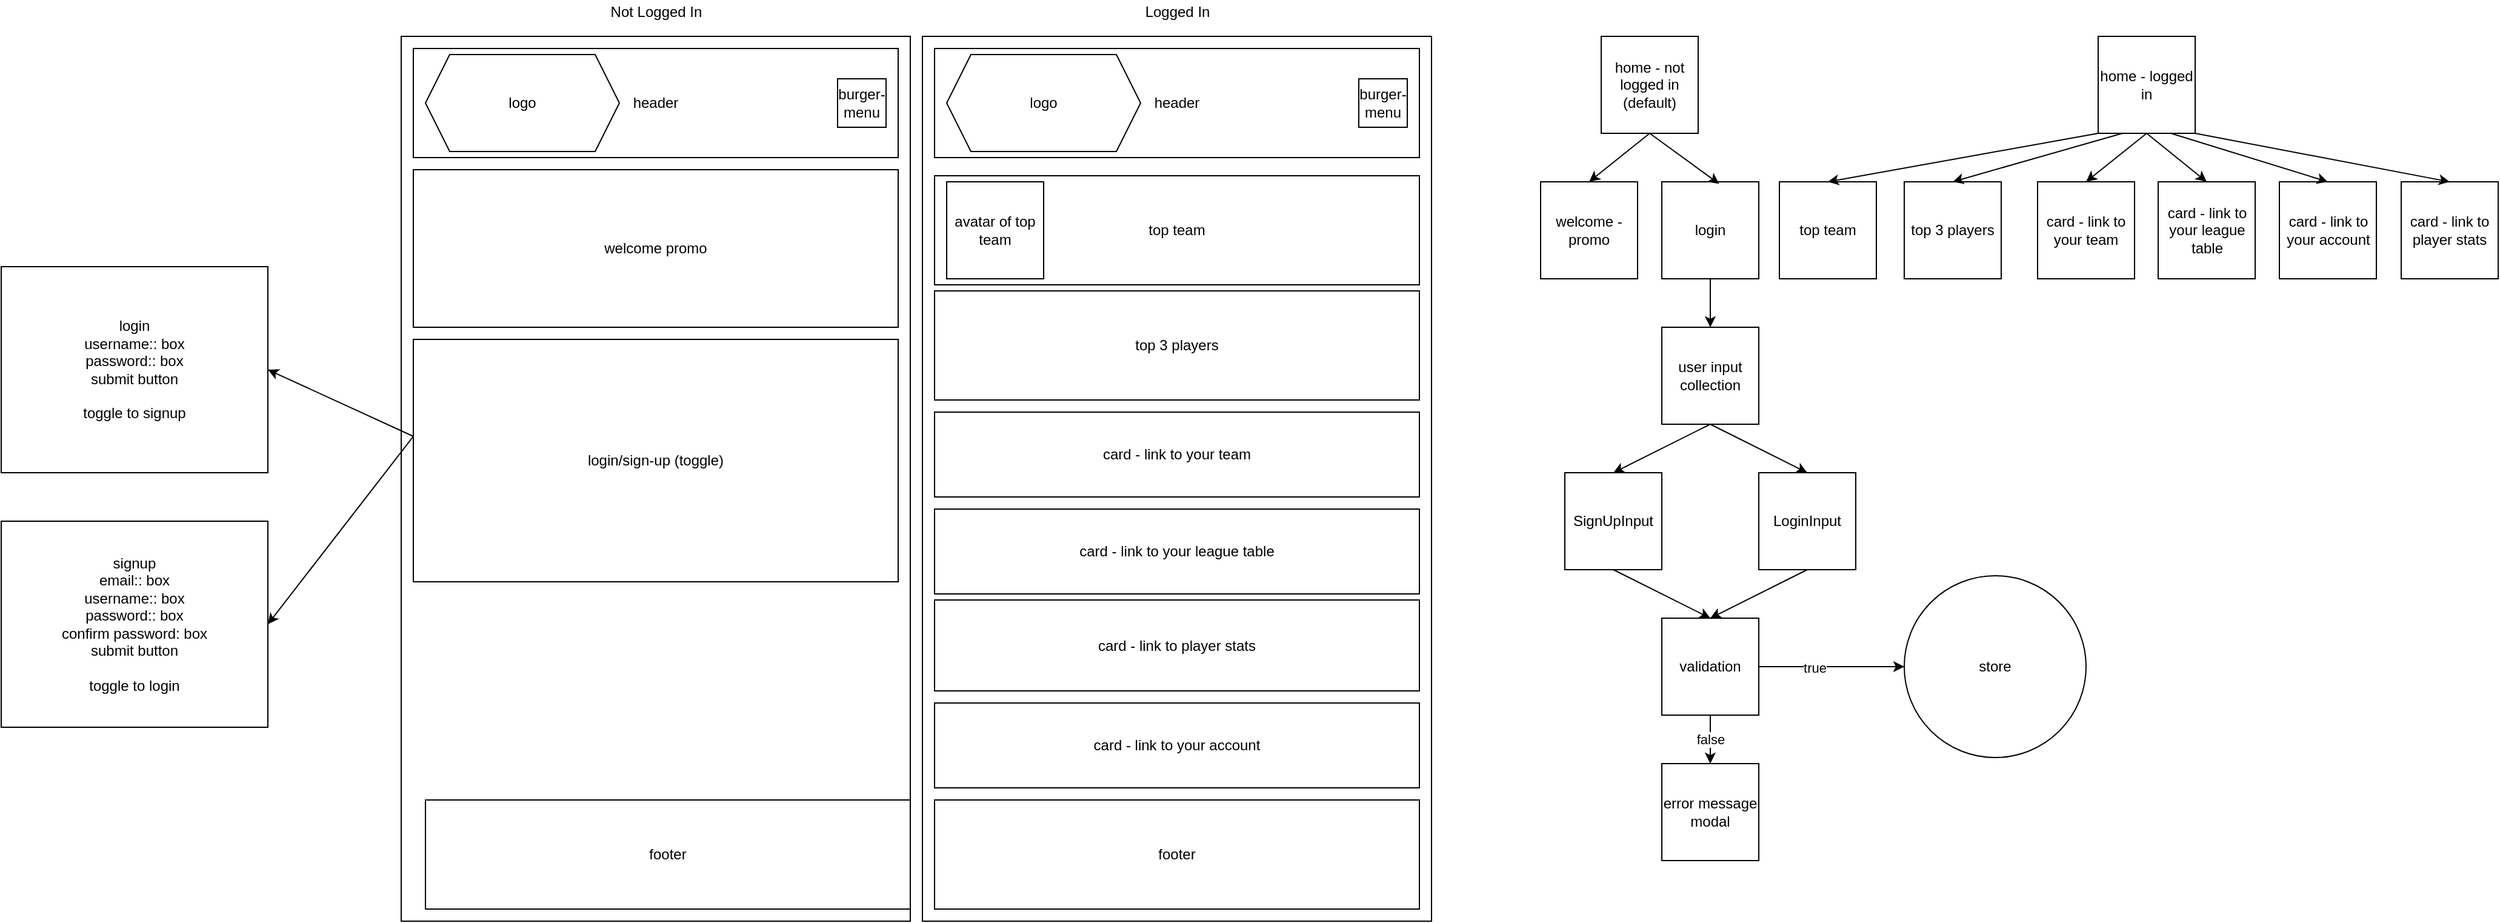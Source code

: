 <mxfile>
    <diagram id="jX3kMeyqtvY-UjJFtGhN" name="Page-1">
        <mxGraphModel dx="1911" dy="632" grid="1" gridSize="10" guides="1" tooltips="1" connect="1" arrows="1" fold="1" page="1" pageScale="1" pageWidth="827" pageHeight="1169" math="0" shadow="0">
            <root>
                <mxCell id="0"/>
                <mxCell id="1" parent="0"/>
                <mxCell id="nRrU-Y4u1_BNgOmt64Ok-1" value="" style="rounded=0;whiteSpace=wrap;html=1;" parent="1" vertex="1">
                    <mxGeometry x="120" y="80" width="420" height="730" as="geometry"/>
                </mxCell>
                <mxCell id="nRrU-Y4u1_BNgOmt64Ok-2" value="header" style="rounded=0;whiteSpace=wrap;html=1;" parent="1" vertex="1">
                    <mxGeometry x="130" y="90" width="400" height="90" as="geometry"/>
                </mxCell>
                <mxCell id="nRrU-Y4u1_BNgOmt64Ok-3" value="footer" style="rounded=0;whiteSpace=wrap;html=1;" parent="1" vertex="1">
                    <mxGeometry x="130" y="710" width="400" height="90" as="geometry"/>
                </mxCell>
                <mxCell id="nRrU-Y4u1_BNgOmt64Ok-5" value="burger-menu" style="whiteSpace=wrap;html=1;aspect=fixed;" parent="1" vertex="1">
                    <mxGeometry x="480" y="115" width="40" height="40" as="geometry"/>
                </mxCell>
                <mxCell id="nRrU-Y4u1_BNgOmt64Ok-6" value="logo" style="shape=hexagon;perimeter=hexagonPerimeter2;whiteSpace=wrap;html=1;fixedSize=1;" parent="1" vertex="1">
                    <mxGeometry x="140" y="95" width="160" height="80" as="geometry"/>
                </mxCell>
                <mxCell id="nRrU-Y4u1_BNgOmt64Ok-8" value="top team" style="rounded=0;whiteSpace=wrap;html=1;" parent="1" vertex="1">
                    <mxGeometry x="130" y="195" width="400" height="90" as="geometry"/>
                </mxCell>
                <mxCell id="nRrU-Y4u1_BNgOmt64Ok-10" value="home - not logged in (default)" style="whiteSpace=wrap;html=1;aspect=fixed;" parent="1" vertex="1">
                    <mxGeometry x="680" y="80" width="80" height="80" as="geometry"/>
                </mxCell>
                <mxCell id="nRrU-Y4u1_BNgOmt64Ok-11" value="welcome - promo" style="whiteSpace=wrap;html=1;aspect=fixed;" parent="1" vertex="1">
                    <mxGeometry x="630" y="200" width="80" height="80" as="geometry"/>
                </mxCell>
                <mxCell id="nRrU-Y4u1_BNgOmt64Ok-12" value="login" style="whiteSpace=wrap;html=1;aspect=fixed;" parent="1" vertex="1">
                    <mxGeometry x="730" y="200" width="80" height="80" as="geometry"/>
                </mxCell>
                <mxCell id="nRrU-Y4u1_BNgOmt64Ok-13" value="top 3 players" style="whiteSpace=wrap;html=1;aspect=fixed;" parent="1" vertex="1">
                    <mxGeometry x="930" y="200" width="80" height="80" as="geometry"/>
                </mxCell>
                <mxCell id="nRrU-Y4u1_BNgOmt64Ok-20" value="" style="endArrow=classic;html=1;rounded=0;entryX=0.5;entryY=0;entryDx=0;entryDy=0;exitX=0.5;exitY=1;exitDx=0;exitDy=0;" parent="1" source="nRrU-Y4u1_BNgOmt64Ok-12" target="nRrU-Y4u1_BNgOmt64Ok-23" edge="1">
                    <mxGeometry width="50" height="50" relative="1" as="geometry">
                        <mxPoint x="840" y="280" as="sourcePoint"/>
                        <mxPoint x="880" y="320" as="targetPoint"/>
                    </mxGeometry>
                </mxCell>
                <mxCell id="nRrU-Y4u1_BNgOmt64Ok-23" value="user input collection" style="whiteSpace=wrap;html=1;aspect=fixed;" parent="1" vertex="1">
                    <mxGeometry x="730" y="320" width="80" height="80" as="geometry"/>
                </mxCell>
                <mxCell id="2" value="" style="endArrow=classic;html=1;" parent="1" edge="1">
                    <mxGeometry width="50" height="50" relative="1" as="geometry">
                        <mxPoint x="770" y="400" as="sourcePoint"/>
                        <mxPoint x="690" y="440" as="targetPoint"/>
                    </mxGeometry>
                </mxCell>
                <mxCell id="3" value="" style="endArrow=classic;html=1;" parent="1" edge="1">
                    <mxGeometry width="50" height="50" relative="1" as="geometry">
                        <mxPoint x="770" y="400" as="sourcePoint"/>
                        <mxPoint x="850" y="440" as="targetPoint"/>
                    </mxGeometry>
                </mxCell>
                <mxCell id="4" value="LoginInput" style="whiteSpace=wrap;html=1;aspect=fixed;" parent="1" vertex="1">
                    <mxGeometry x="810" y="440" width="80" height="80" as="geometry"/>
                </mxCell>
                <mxCell id="5" value="SignUpInput" style="whiteSpace=wrap;html=1;aspect=fixed;" parent="1" vertex="1">
                    <mxGeometry x="650" y="440" width="80" height="80" as="geometry"/>
                </mxCell>
                <mxCell id="7" value="store" style="ellipse;whiteSpace=wrap;html=1;aspect=fixed;" parent="1" vertex="1">
                    <mxGeometry x="930" y="525" width="150" height="150" as="geometry"/>
                </mxCell>
                <mxCell id="10" value="validation" style="whiteSpace=wrap;html=1;aspect=fixed;" parent="1" vertex="1">
                    <mxGeometry x="730" y="560" width="80" height="80" as="geometry"/>
                </mxCell>
                <mxCell id="14" value="" style="endArrow=classic;html=1;exitX=0.5;exitY=1;exitDx=0;exitDy=0;entryX=0.5;entryY=0;entryDx=0;entryDy=0;" parent="1" source="4" target="10" edge="1">
                    <mxGeometry width="50" height="50" relative="1" as="geometry">
                        <mxPoint x="910" y="520" as="sourcePoint"/>
                        <mxPoint x="850" y="560" as="targetPoint"/>
                    </mxGeometry>
                </mxCell>
                <mxCell id="15" value="" style="endArrow=classic;html=1;exitX=0.5;exitY=1;exitDx=0;exitDy=0;entryX=0.5;entryY=0;entryDx=0;entryDy=0;" parent="1" source="5" target="10" edge="1">
                    <mxGeometry width="50" height="50" relative="1" as="geometry">
                        <mxPoint x="910" y="520" as="sourcePoint"/>
                        <mxPoint x="960" y="470" as="targetPoint"/>
                    </mxGeometry>
                </mxCell>
                <mxCell id="16" value="" style="endArrow=classic;html=1;exitX=1;exitY=0.5;exitDx=0;exitDy=0;entryX=0;entryY=0.5;entryDx=0;entryDy=0;" parent="1" source="10" target="7" edge="1">
                    <mxGeometry width="50" height="50" relative="1" as="geometry">
                        <mxPoint x="910" y="520" as="sourcePoint"/>
                        <mxPoint x="960" y="470" as="targetPoint"/>
                    </mxGeometry>
                </mxCell>
                <mxCell id="19" value="true" style="edgeLabel;html=1;align=center;verticalAlign=middle;resizable=0;points=[];" parent="16" vertex="1" connectable="0">
                    <mxGeometry x="-0.245" y="-1" relative="1" as="geometry">
                        <mxPoint as="offset"/>
                    </mxGeometry>
                </mxCell>
                <mxCell id="17" value="false" style="endArrow=classic;html=1;" parent="1" edge="1">
                    <mxGeometry width="50" height="50" relative="1" as="geometry">
                        <mxPoint x="770" y="640" as="sourcePoint"/>
                        <mxPoint x="770" y="680" as="targetPoint"/>
                    </mxGeometry>
                </mxCell>
                <mxCell id="18" value="error message modal" style="whiteSpace=wrap;html=1;aspect=fixed;" parent="1" vertex="1">
                    <mxGeometry x="730" y="680" width="80" height="80" as="geometry"/>
                </mxCell>
                <mxCell id="20" value="" style="rounded=0;whiteSpace=wrap;html=1;" parent="1" vertex="1">
                    <mxGeometry x="-310" y="80" width="420" height="730" as="geometry"/>
                </mxCell>
                <mxCell id="21" value="header" style="rounded=0;whiteSpace=wrap;html=1;" parent="1" vertex="1">
                    <mxGeometry x="-300" y="90" width="400" height="90" as="geometry"/>
                </mxCell>
                <mxCell id="22" value="burger-menu" style="whiteSpace=wrap;html=1;aspect=fixed;" parent="1" vertex="1">
                    <mxGeometry x="50" y="115" width="40" height="40" as="geometry"/>
                </mxCell>
                <mxCell id="23" value="logo" style="shape=hexagon;perimeter=hexagonPerimeter2;whiteSpace=wrap;html=1;fixedSize=1;" parent="1" vertex="1">
                    <mxGeometry x="-290" y="95" width="160" height="80" as="geometry"/>
                </mxCell>
                <mxCell id="24" value="welcome promo" style="rounded=0;whiteSpace=wrap;html=1;" parent="1" vertex="1">
                    <mxGeometry x="-300" y="190" width="400" height="130" as="geometry"/>
                </mxCell>
                <mxCell id="25" value="top 3 players" style="rounded=0;whiteSpace=wrap;html=1;" parent="1" vertex="1">
                    <mxGeometry x="130" y="290" width="400" height="90" as="geometry"/>
                </mxCell>
                <mxCell id="26" value="login/sign-up (toggle)" style="rounded=0;whiteSpace=wrap;html=1;" parent="1" vertex="1">
                    <mxGeometry x="-300" y="330" width="400" height="200" as="geometry"/>
                </mxCell>
                <mxCell id="28" value="login&lt;br&gt;username:: box&lt;br&gt;password:: box&lt;br&gt;submit button&lt;br&gt;&lt;br&gt;toggle to signup" style="rounded=0;whiteSpace=wrap;html=1;" parent="1" vertex="1">
                    <mxGeometry x="-640" y="270" width="220" height="170" as="geometry"/>
                </mxCell>
                <mxCell id="29" value="signup&lt;br&gt;email:: box&lt;br&gt;username:: box&lt;br&gt;password:: box&lt;br&gt;confirm password: box&lt;br&gt;submit button&lt;br&gt;&lt;br&gt;toggle to login" style="rounded=0;whiteSpace=wrap;html=1;" parent="1" vertex="1">
                    <mxGeometry x="-640" y="480" width="220" height="170" as="geometry"/>
                </mxCell>
                <mxCell id="31" value="" style="endArrow=classic;html=1;entryX=1;entryY=0.5;entryDx=0;entryDy=0;" parent="1" target="28" edge="1">
                    <mxGeometry width="50" height="50" relative="1" as="geometry">
                        <mxPoint x="-300" y="410" as="sourcePoint"/>
                        <mxPoint x="-250" y="360" as="targetPoint"/>
                    </mxGeometry>
                </mxCell>
                <mxCell id="32" value="" style="endArrow=classic;html=1;entryX=1;entryY=0.5;entryDx=0;entryDy=0;" parent="1" target="29" edge="1">
                    <mxGeometry width="50" height="50" relative="1" as="geometry">
                        <mxPoint x="-300" y="410" as="sourcePoint"/>
                        <mxPoint x="-250" y="360" as="targetPoint"/>
                    </mxGeometry>
                </mxCell>
                <mxCell id="33" value="Not Logged In" style="text;html=1;align=center;verticalAlign=middle;resizable=0;points=[];autosize=1;strokeColor=none;fillColor=none;" parent="1" vertex="1">
                    <mxGeometry x="-145" y="50" width="90" height="20" as="geometry"/>
                </mxCell>
                <mxCell id="34" value="Logged In" style="text;html=1;align=center;verticalAlign=middle;resizable=0;points=[];autosize=1;strokeColor=none;fillColor=none;" parent="1" vertex="1">
                    <mxGeometry x="295" y="50" width="70" height="20" as="geometry"/>
                </mxCell>
                <mxCell id="35" value="footer" style="rounded=0;whiteSpace=wrap;html=1;" parent="1" vertex="1">
                    <mxGeometry x="-290" y="710" width="400" height="90" as="geometry"/>
                </mxCell>
                <mxCell id="44" value="card - link to your team" style="rounded=0;whiteSpace=wrap;html=1;" parent="1" vertex="1">
                    <mxGeometry x="130" y="390" width="400" height="70" as="geometry"/>
                </mxCell>
                <mxCell id="45" value="card - link to your account" style="rounded=0;whiteSpace=wrap;html=1;" parent="1" vertex="1">
                    <mxGeometry x="130" y="630" width="400" height="70" as="geometry"/>
                </mxCell>
                <mxCell id="46" value="card - link to player stats" style="rounded=0;whiteSpace=wrap;html=1;" parent="1" vertex="1">
                    <mxGeometry x="130" y="545" width="400" height="75" as="geometry"/>
                </mxCell>
                <mxCell id="47" value="card - link to your league table" style="rounded=0;whiteSpace=wrap;html=1;" parent="1" vertex="1">
                    <mxGeometry x="130" y="470" width="400" height="70" as="geometry"/>
                </mxCell>
                <mxCell id="48" value="home - logged in" style="whiteSpace=wrap;html=1;aspect=fixed;" parent="1" vertex="1">
                    <mxGeometry x="1090" y="80" width="80" height="80" as="geometry"/>
                </mxCell>
                <mxCell id="50" value="top team" style="whiteSpace=wrap;html=1;aspect=fixed;" parent="1" vertex="1">
                    <mxGeometry x="827" y="200" width="80" height="80" as="geometry"/>
                </mxCell>
                <mxCell id="55" value="card - link to your team" style="rounded=0;whiteSpace=wrap;html=1;" parent="1" vertex="1">
                    <mxGeometry x="1040" y="200" width="80" height="80" as="geometry"/>
                </mxCell>
                <mxCell id="56" value="card - link to your account" style="rounded=0;whiteSpace=wrap;html=1;" parent="1" vertex="1">
                    <mxGeometry x="1239.5" y="200" width="80" height="80" as="geometry"/>
                </mxCell>
                <mxCell id="57" value="card - link to player stats" style="rounded=0;whiteSpace=wrap;html=1;" parent="1" vertex="1">
                    <mxGeometry x="1340" y="200" width="80" height="80" as="geometry"/>
                </mxCell>
                <mxCell id="58" value="card - link to your league table" style="rounded=0;whiteSpace=wrap;html=1;" parent="1" vertex="1">
                    <mxGeometry x="1139.5" y="200" width="80" height="80" as="geometry"/>
                </mxCell>
                <mxCell id="60" value="" style="endArrow=classic;html=1;exitX=0.5;exitY=1;exitDx=0;exitDy=0;entryX=0.591;entryY=0.021;entryDx=0;entryDy=0;entryPerimeter=0;" parent="1" source="nRrU-Y4u1_BNgOmt64Ok-10" target="nRrU-Y4u1_BNgOmt64Ok-12" edge="1">
                    <mxGeometry width="50" height="50" relative="1" as="geometry">
                        <mxPoint x="810" y="260" as="sourcePoint"/>
                        <mxPoint x="860" y="210" as="targetPoint"/>
                        <Array as="points"/>
                    </mxGeometry>
                </mxCell>
                <mxCell id="61" value="" style="endArrow=classic;html=1;entryX=0.5;entryY=0;entryDx=0;entryDy=0;" parent="1" target="nRrU-Y4u1_BNgOmt64Ok-11" edge="1">
                    <mxGeometry width="50" height="50" relative="1" as="geometry">
                        <mxPoint x="720" y="160" as="sourcePoint"/>
                        <mxPoint x="787.28" y="211.68" as="targetPoint"/>
                        <Array as="points"/>
                    </mxGeometry>
                </mxCell>
                <mxCell id="62" value="" style="endArrow=classic;html=1;entryX=0.5;entryY=0;entryDx=0;entryDy=0;exitX=0;exitY=1;exitDx=0;exitDy=0;" parent="1" source="48" target="50" edge="1">
                    <mxGeometry width="50" height="50" relative="1" as="geometry">
                        <mxPoint x="930" y="160" as="sourcePoint"/>
                        <mxPoint x="970" y="115" as="targetPoint"/>
                    </mxGeometry>
                </mxCell>
                <mxCell id="63" value="" style="endArrow=classic;html=1;exitX=1;exitY=1;exitDx=0;exitDy=0;entryX=0.5;entryY=0;entryDx=0;entryDy=0;" parent="1" source="48" target="57" edge="1">
                    <mxGeometry width="50" height="50" relative="1" as="geometry">
                        <mxPoint x="890" y="260" as="sourcePoint"/>
                        <mxPoint x="940" y="210" as="targetPoint"/>
                    </mxGeometry>
                </mxCell>
                <mxCell id="64" value="" style="endArrow=classic;html=1;entryX=0.5;entryY=0;entryDx=0;entryDy=0;" parent="1" target="nRrU-Y4u1_BNgOmt64Ok-13" edge="1">
                    <mxGeometry width="50" height="50" relative="1" as="geometry">
                        <mxPoint x="1110" y="160" as="sourcePoint"/>
                        <mxPoint x="940" y="210" as="targetPoint"/>
                    </mxGeometry>
                </mxCell>
                <mxCell id="65" value="" style="endArrow=classic;html=1;exitX=0.75;exitY=1;exitDx=0;exitDy=0;entryX=0.5;entryY=0;entryDx=0;entryDy=0;" parent="1" source="48" target="56" edge="1">
                    <mxGeometry width="50" height="50" relative="1" as="geometry">
                        <mxPoint x="890" y="260" as="sourcePoint"/>
                        <mxPoint x="940" y="210" as="targetPoint"/>
                    </mxGeometry>
                </mxCell>
                <mxCell id="66" value="" style="endArrow=classic;html=1;exitX=0.5;exitY=1;exitDx=0;exitDy=0;entryX=0.5;entryY=0;entryDx=0;entryDy=0;" parent="1" source="48" target="55" edge="1">
                    <mxGeometry width="50" height="50" relative="1" as="geometry">
                        <mxPoint x="890" y="260" as="sourcePoint"/>
                        <mxPoint x="940" y="210" as="targetPoint"/>
                    </mxGeometry>
                </mxCell>
                <mxCell id="67" value="" style="endArrow=classic;html=1;exitX=0.5;exitY=1;exitDx=0;exitDy=0;entryX=0.5;entryY=0;entryDx=0;entryDy=0;" parent="1" source="48" target="58" edge="1">
                    <mxGeometry width="50" height="50" relative="1" as="geometry">
                        <mxPoint x="1140" y="170" as="sourcePoint"/>
                        <mxPoint x="1090" y="210" as="targetPoint"/>
                    </mxGeometry>
                </mxCell>
                <mxCell id="69" value="avatar of top team" style="whiteSpace=wrap;html=1;aspect=fixed;" vertex="1" parent="1">
                    <mxGeometry x="140" y="200" width="80" height="80" as="geometry"/>
                </mxCell>
            </root>
        </mxGraphModel>
    </diagram>
</mxfile>